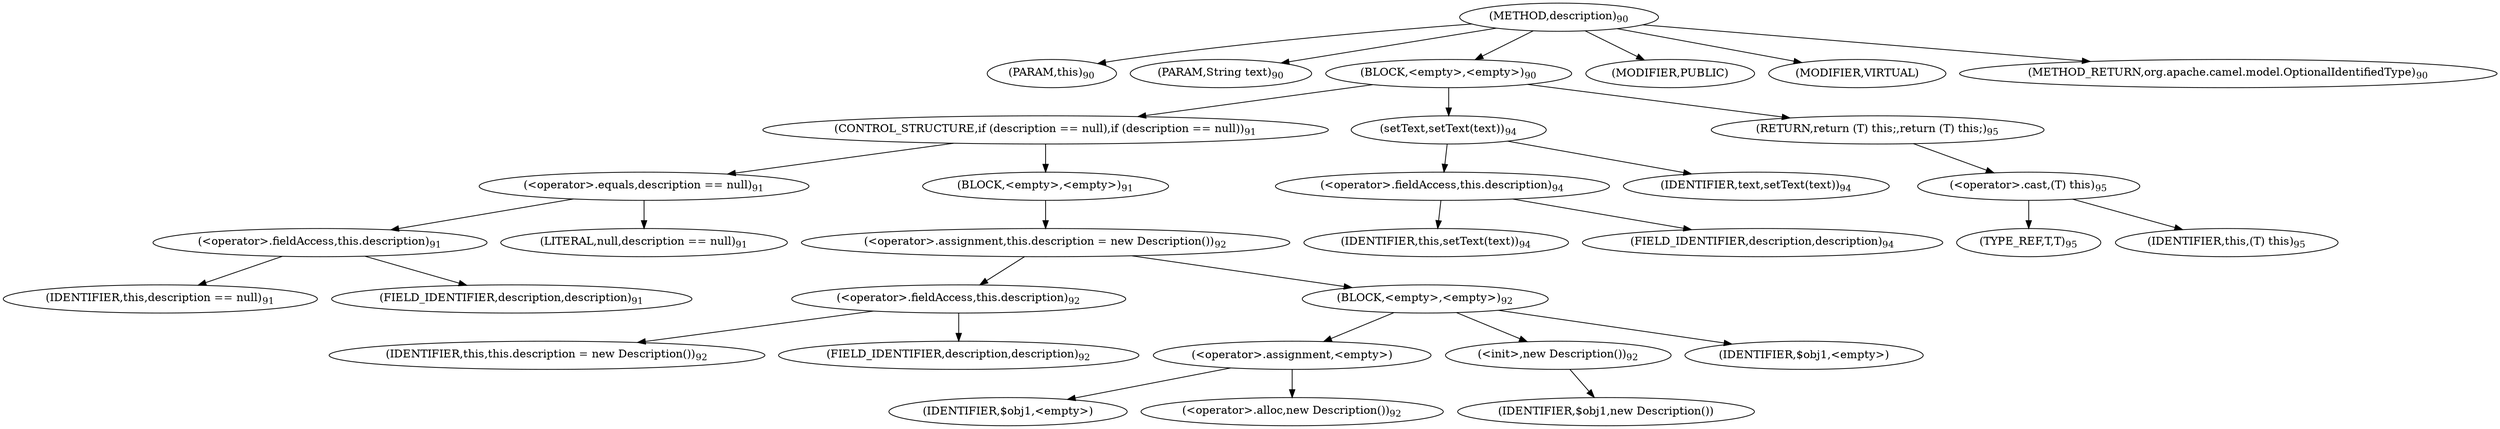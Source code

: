 digraph "description" {  
"116" [label = <(METHOD,description)<SUB>90</SUB>> ]
"10" [label = <(PARAM,this)<SUB>90</SUB>> ]
"117" [label = <(PARAM,String text)<SUB>90</SUB>> ]
"118" [label = <(BLOCK,&lt;empty&gt;,&lt;empty&gt;)<SUB>90</SUB>> ]
"119" [label = <(CONTROL_STRUCTURE,if (description == null),if (description == null))<SUB>91</SUB>> ]
"120" [label = <(&lt;operator&gt;.equals,description == null)<SUB>91</SUB>> ]
"121" [label = <(&lt;operator&gt;.fieldAccess,this.description)<SUB>91</SUB>> ]
"122" [label = <(IDENTIFIER,this,description == null)<SUB>91</SUB>> ]
"123" [label = <(FIELD_IDENTIFIER,description,description)<SUB>91</SUB>> ]
"124" [label = <(LITERAL,null,description == null)<SUB>91</SUB>> ]
"125" [label = <(BLOCK,&lt;empty&gt;,&lt;empty&gt;)<SUB>91</SUB>> ]
"126" [label = <(&lt;operator&gt;.assignment,this.description = new Description())<SUB>92</SUB>> ]
"127" [label = <(&lt;operator&gt;.fieldAccess,this.description)<SUB>92</SUB>> ]
"128" [label = <(IDENTIFIER,this,this.description = new Description())<SUB>92</SUB>> ]
"129" [label = <(FIELD_IDENTIFIER,description,description)<SUB>92</SUB>> ]
"130" [label = <(BLOCK,&lt;empty&gt;,&lt;empty&gt;)<SUB>92</SUB>> ]
"131" [label = <(&lt;operator&gt;.assignment,&lt;empty&gt;)> ]
"132" [label = <(IDENTIFIER,$obj1,&lt;empty&gt;)> ]
"133" [label = <(&lt;operator&gt;.alloc,new Description())<SUB>92</SUB>> ]
"134" [label = <(&lt;init&gt;,new Description())<SUB>92</SUB>> ]
"135" [label = <(IDENTIFIER,$obj1,new Description())> ]
"136" [label = <(IDENTIFIER,$obj1,&lt;empty&gt;)> ]
"137" [label = <(setText,setText(text))<SUB>94</SUB>> ]
"138" [label = <(&lt;operator&gt;.fieldAccess,this.description)<SUB>94</SUB>> ]
"139" [label = <(IDENTIFIER,this,setText(text))<SUB>94</SUB>> ]
"140" [label = <(FIELD_IDENTIFIER,description,description)<SUB>94</SUB>> ]
"141" [label = <(IDENTIFIER,text,setText(text))<SUB>94</SUB>> ]
"142" [label = <(RETURN,return (T) this;,return (T) this;)<SUB>95</SUB>> ]
"143" [label = <(&lt;operator&gt;.cast,(T) this)<SUB>95</SUB>> ]
"144" [label = <(TYPE_REF,T,T)<SUB>95</SUB>> ]
"9" [label = <(IDENTIFIER,this,(T) this)<SUB>95</SUB>> ]
"145" [label = <(MODIFIER,PUBLIC)> ]
"146" [label = <(MODIFIER,VIRTUAL)> ]
"147" [label = <(METHOD_RETURN,org.apache.camel.model.OptionalIdentifiedType)<SUB>90</SUB>> ]
  "116" -> "10" 
  "116" -> "117" 
  "116" -> "118" 
  "116" -> "145" 
  "116" -> "146" 
  "116" -> "147" 
  "118" -> "119" 
  "118" -> "137" 
  "118" -> "142" 
  "119" -> "120" 
  "119" -> "125" 
  "120" -> "121" 
  "120" -> "124" 
  "121" -> "122" 
  "121" -> "123" 
  "125" -> "126" 
  "126" -> "127" 
  "126" -> "130" 
  "127" -> "128" 
  "127" -> "129" 
  "130" -> "131" 
  "130" -> "134" 
  "130" -> "136" 
  "131" -> "132" 
  "131" -> "133" 
  "134" -> "135" 
  "137" -> "138" 
  "137" -> "141" 
  "138" -> "139" 
  "138" -> "140" 
  "142" -> "143" 
  "143" -> "144" 
  "143" -> "9" 
}
